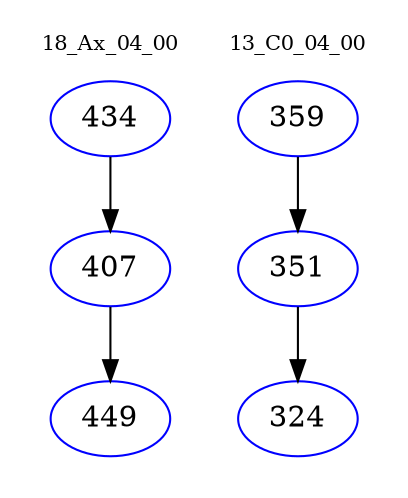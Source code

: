 digraph{
subgraph cluster_0 {
color = white
label = "18_Ax_04_00";
fontsize=10;
T0_434 [label="434", color="blue"]
T0_434 -> T0_407 [color="black"]
T0_407 [label="407", color="blue"]
T0_407 -> T0_449 [color="black"]
T0_449 [label="449", color="blue"]
}
subgraph cluster_1 {
color = white
label = "13_C0_04_00";
fontsize=10;
T1_359 [label="359", color="blue"]
T1_359 -> T1_351 [color="black"]
T1_351 [label="351", color="blue"]
T1_351 -> T1_324 [color="black"]
T1_324 [label="324", color="blue"]
}
}
